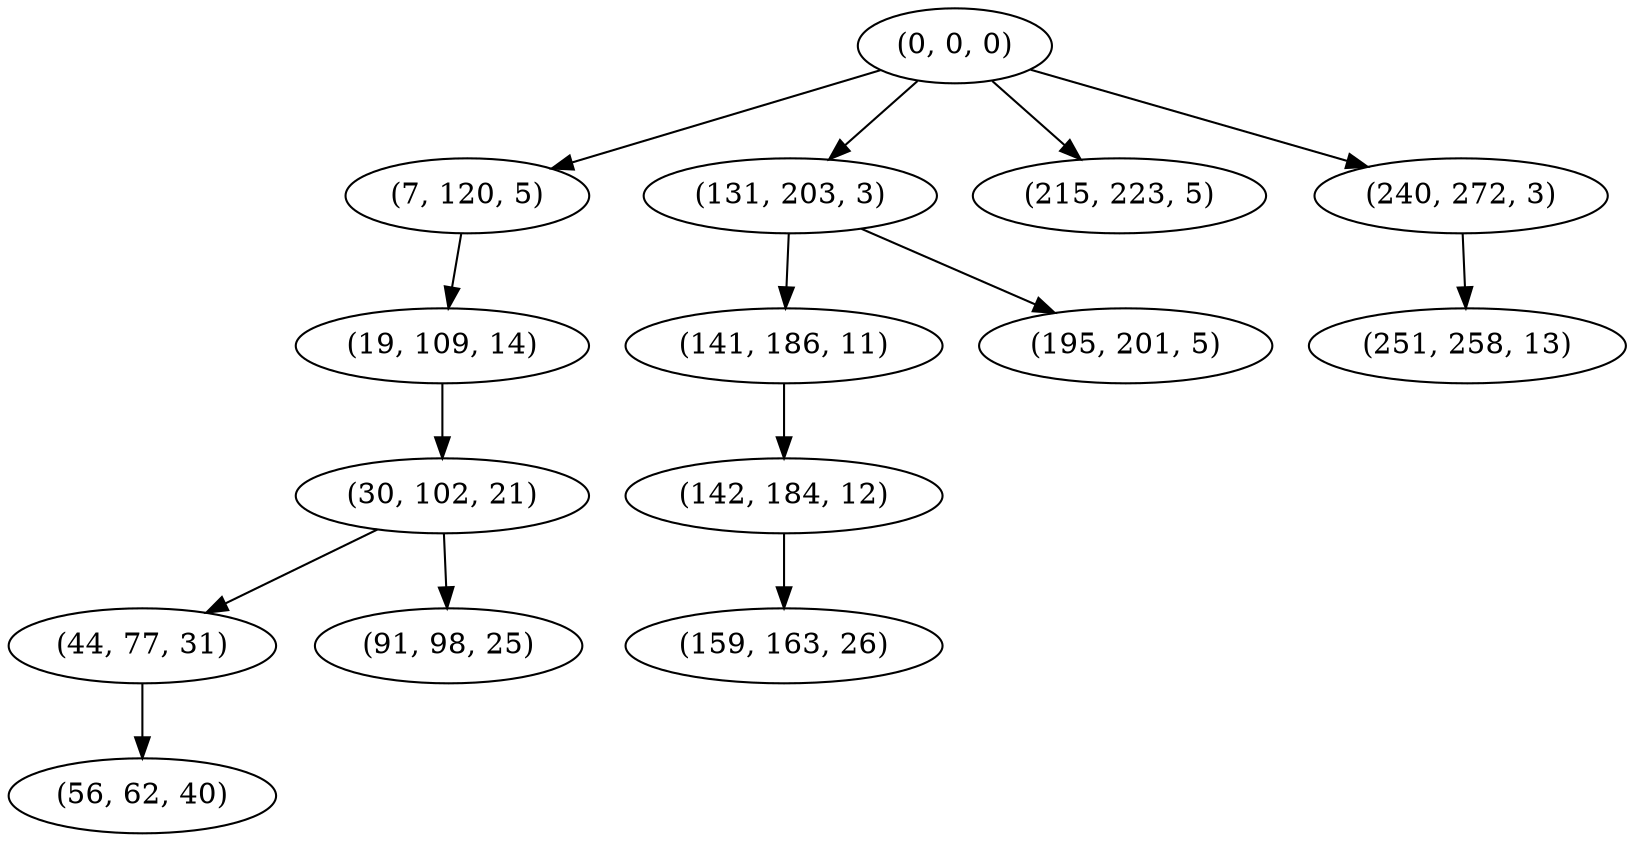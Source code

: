 digraph tree {
    "(0, 0, 0)";
    "(7, 120, 5)";
    "(19, 109, 14)";
    "(30, 102, 21)";
    "(44, 77, 31)";
    "(56, 62, 40)";
    "(91, 98, 25)";
    "(131, 203, 3)";
    "(141, 186, 11)";
    "(142, 184, 12)";
    "(159, 163, 26)";
    "(195, 201, 5)";
    "(215, 223, 5)";
    "(240, 272, 3)";
    "(251, 258, 13)";
    "(0, 0, 0)" -> "(7, 120, 5)";
    "(0, 0, 0)" -> "(131, 203, 3)";
    "(0, 0, 0)" -> "(215, 223, 5)";
    "(0, 0, 0)" -> "(240, 272, 3)";
    "(7, 120, 5)" -> "(19, 109, 14)";
    "(19, 109, 14)" -> "(30, 102, 21)";
    "(30, 102, 21)" -> "(44, 77, 31)";
    "(30, 102, 21)" -> "(91, 98, 25)";
    "(44, 77, 31)" -> "(56, 62, 40)";
    "(131, 203, 3)" -> "(141, 186, 11)";
    "(131, 203, 3)" -> "(195, 201, 5)";
    "(141, 186, 11)" -> "(142, 184, 12)";
    "(142, 184, 12)" -> "(159, 163, 26)";
    "(240, 272, 3)" -> "(251, 258, 13)";
}
